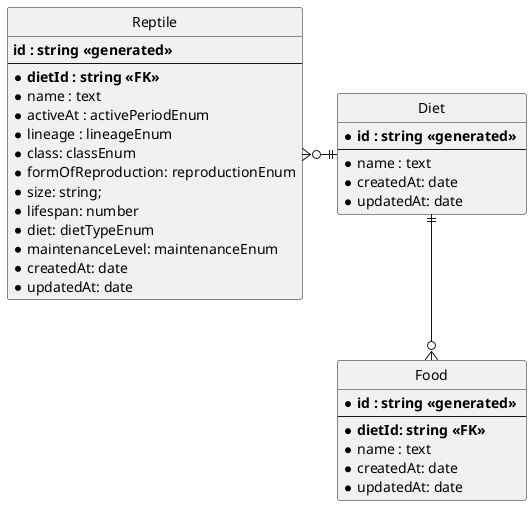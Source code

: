 @startuml

hide circle
skinparam linetype ortho

entity "Reptile" as reptile {
  **id : string <<generated>> **
  --
  * **dietId : string <<FK>>**
  *name : text
  *activeAt : activePeriodEnum
  *lineage : lineageEnum
  *class: classEnum
  *formOfReproduction: reproductionEnum
  *size: string;
  *lifespan: number
  *diet: dietTypeEnum
  *maintenanceLevel: maintenanceEnum
  *createdAt: date
  *updatedAt: date
}



entity "Diet" as diet {
  * **id : string <<generated>> **
  --
  *name : text
  *createdAt: date
  *updatedAt: date
}

entity "Food" as food {
  * **id : string <<generated>> **
  --
  * **dietId: string <<FK>>**
  *name : text
  *createdAt: date
  *updatedAt: date
}

reptile }o-||diet
diet ||--o{ food

@enduml
